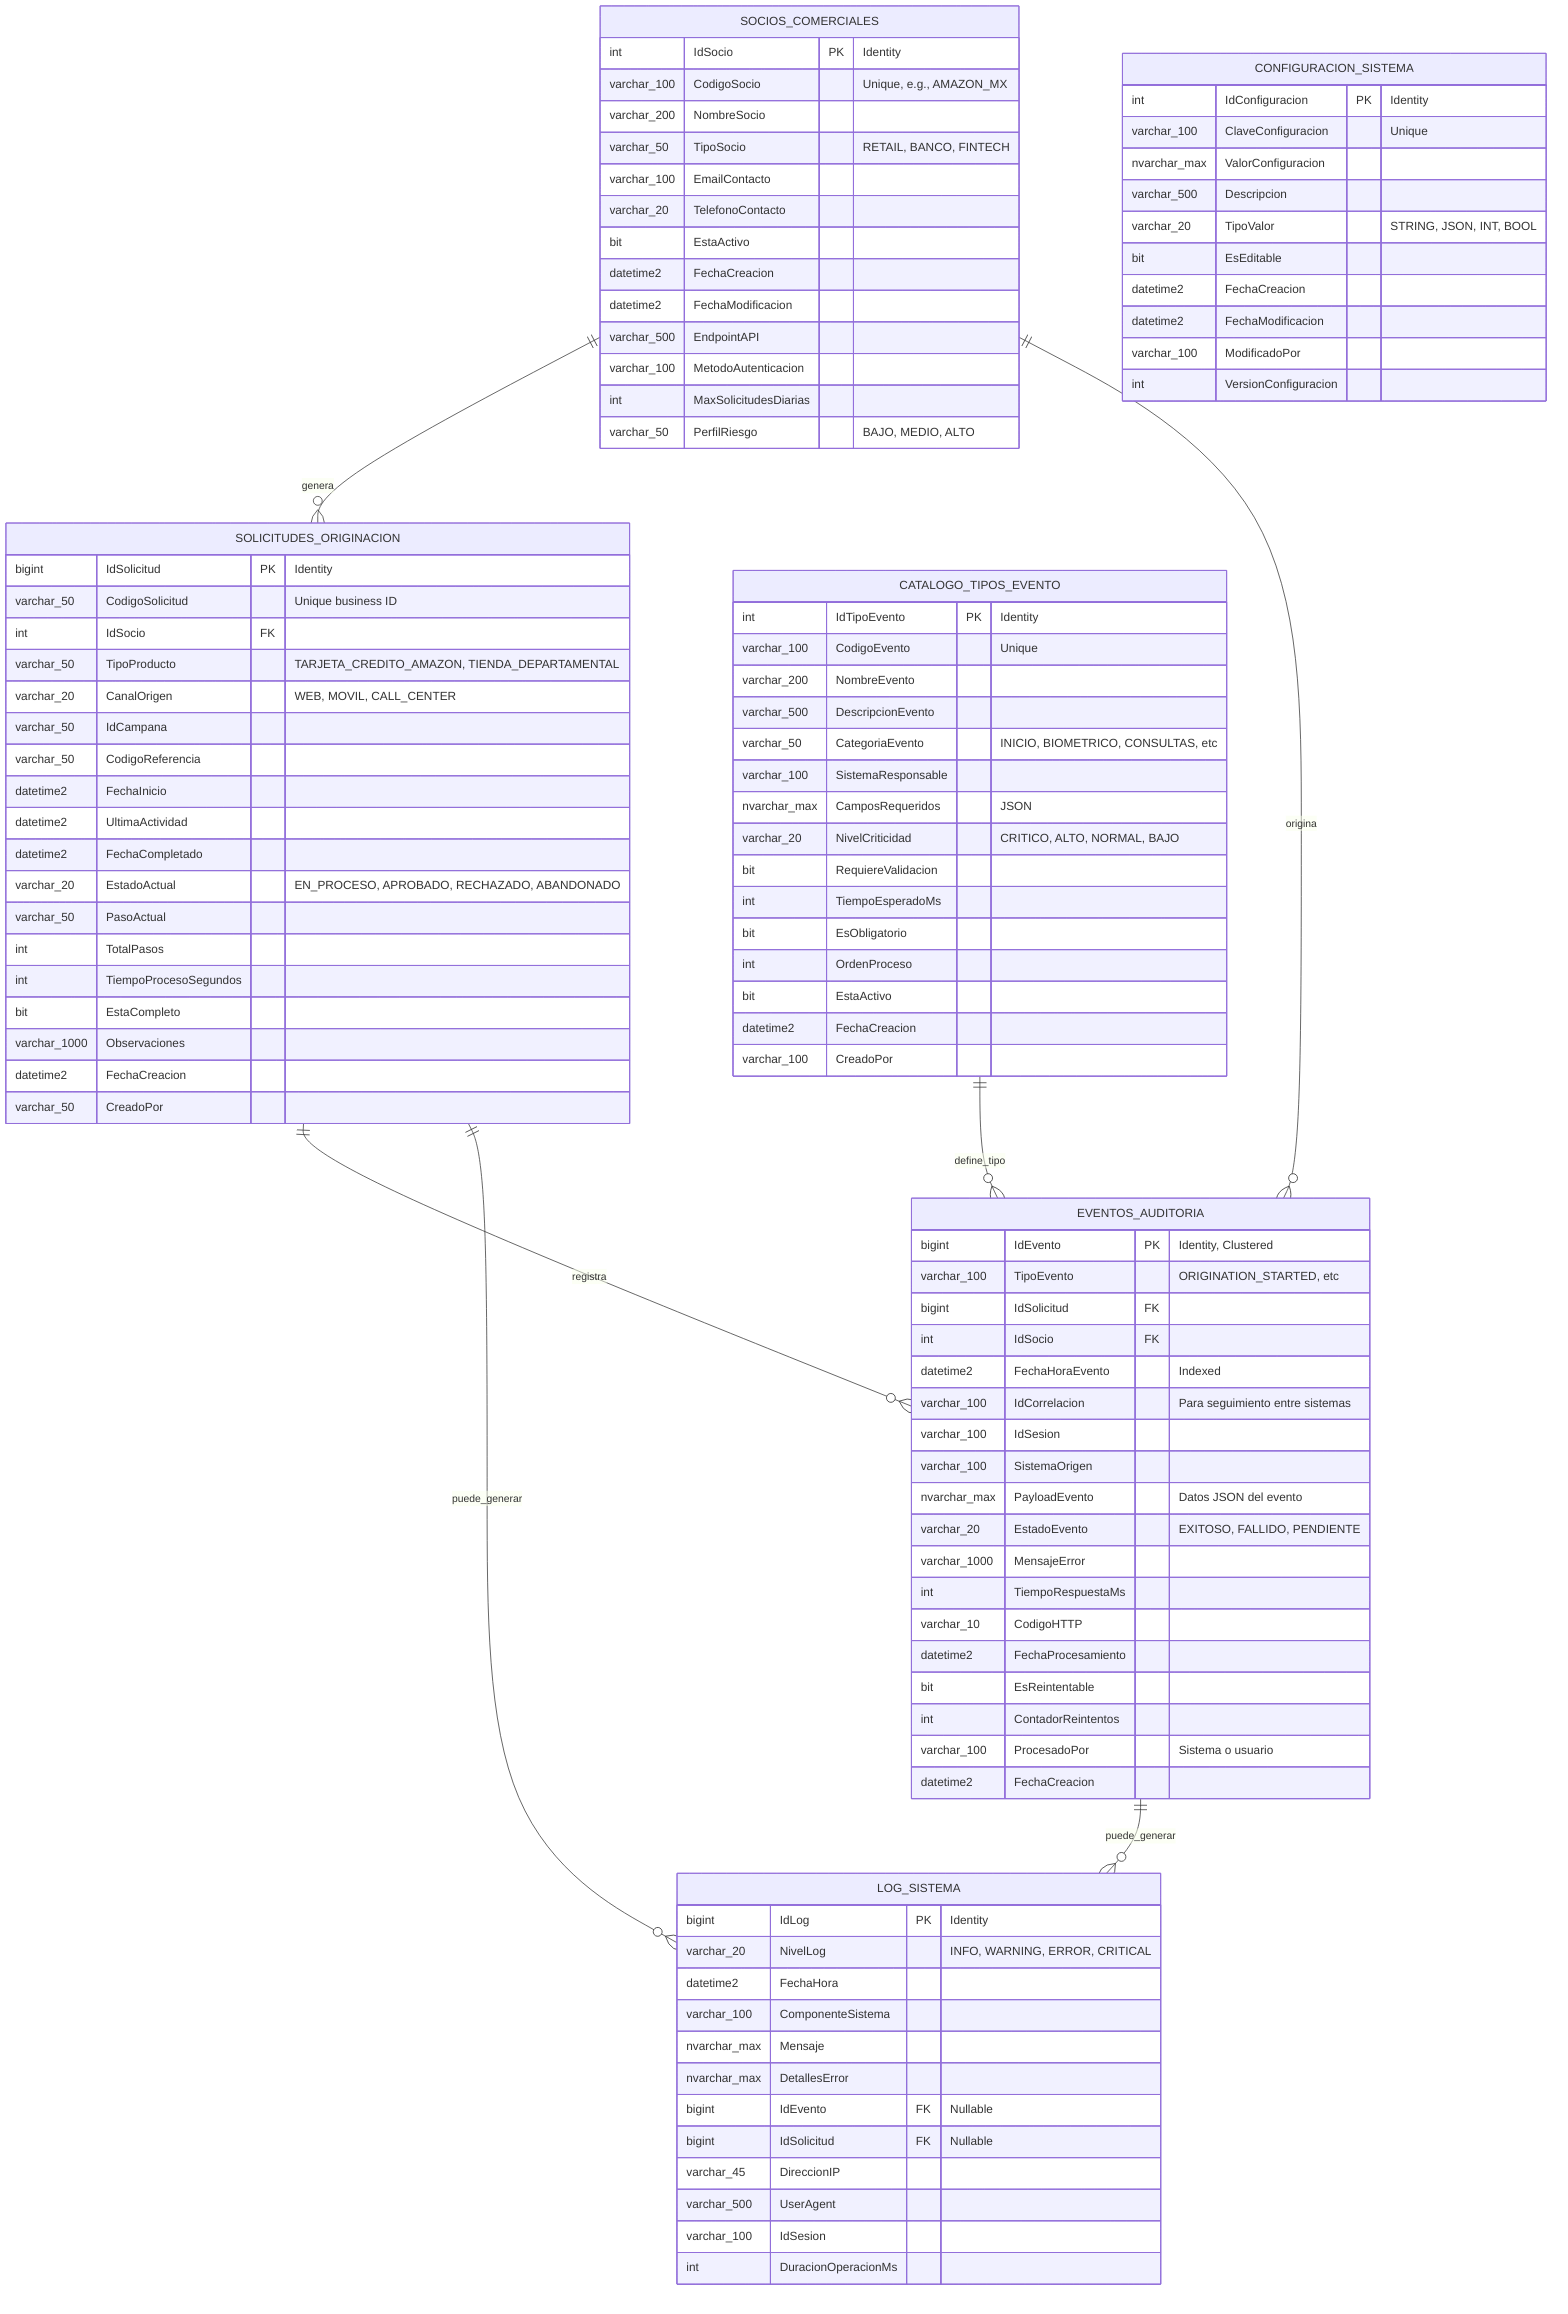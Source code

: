 erDiagram
    SOCIOS_COMERCIALES {
        int IdSocio PK "Identity"
        varchar_100 CodigoSocio "Unique, e.g., AMAZON_MX"
        varchar_200 NombreSocio
        varchar_50 TipoSocio "RETAIL, BANCO, FINTECH"
        varchar_100 EmailContacto
        varchar_20 TelefonoContacto
        bit EstaActivo
        datetime2 FechaCreacion
        datetime2 FechaModificacion
        varchar_500 EndpointAPI
        varchar_100 MetodoAutenticacion
        int MaxSolicitudesDiarias
        varchar_50 PerfilRiesgo "BAJO, MEDIO, ALTO"
    }
    
    SOLICITUDES_ORIGINACION {
        bigint IdSolicitud PK "Identity"
        varchar_50 CodigoSolicitud "Unique business ID"
        int IdSocio FK
        varchar_50 TipoProducto "TARJETA_CREDITO_AMAZON, TIENDA_DEPARTAMENTAL"
        varchar_20 CanalOrigen "WEB, MOVIL, CALL_CENTER"
        varchar_50 IdCampana
        varchar_50 CodigoReferencia
        datetime2 FechaInicio
        datetime2 UltimaActividad
        datetime2 FechaCompletado
        varchar_20 EstadoActual "EN_PROCESO, APROBADO, RECHAZADO, ABANDONADO"
        varchar_50 PasoActual
        int TotalPasos
        int TiempoProcesoSegundos
        bit EstaCompleto
        varchar_1000 Observaciones
        datetime2 FechaCreacion
        varchar_50 CreadoPor
    }
    
    EVENTOS_AUDITORIA {
        bigint IdEvento PK "Identity, Clustered"
        varchar_100 TipoEvento "ORIGINATION_STARTED, etc"
        bigint IdSolicitud FK
        int IdSocio FK
        datetime2 FechaHoraEvento "Indexed"
        varchar_100 IdCorrelacion "Para seguimiento entre sistemas"
        varchar_100 IdSesion
        varchar_100 SistemaOrigen
        nvarchar_max PayloadEvento "Datos JSON del evento"
        varchar_20 EstadoEvento "EXITOSO, FALLIDO, PENDIENTE"
        varchar_1000 MensajeError
        int TiempoRespuestaMs
        varchar_10 CodigoHTTP
        datetime2 FechaProcesamiento
        bit EsReintentable
        int ContadorReintentos
        varchar_100 ProcesadoPor "Sistema o usuario"
        datetime2 FechaCreacion
    }
    
    CATALOGO_TIPOS_EVENTO {
        int IdTipoEvento PK "Identity"
        varchar_100 CodigoEvento "Unique"
        varchar_200 NombreEvento
        varchar_500 DescripcionEvento
        varchar_50 CategoriaEvento "INICIO, BIOMETRICO, CONSULTAS, etc"
        varchar_100 SistemaResponsable
        nvarchar_max CamposRequeridos "JSON"
        varchar_20 NivelCriticidad "CRITICO, ALTO, NORMAL, BAJO"
        bit RequiereValidacion
        int TiempoEsperadoMs
        bit EsObligatorio
        int OrdenProceso
        bit EstaActivo
        datetime2 FechaCreacion
        varchar_100 CreadoPor
    }
    
    CONFIGURACION_SISTEMA {
        int IdConfiguracion PK "Identity"
        varchar_100 ClaveConfiguracion "Unique"
        nvarchar_max ValorConfiguracion
        varchar_500 Descripcion
        varchar_20 TipoValor "STRING, JSON, INT, BOOL"
        bit EsEditable
        datetime2 FechaCreacion
        datetime2 FechaModificacion
        varchar_100 ModificadoPor
        int VersionConfiguracion
    }
    
    LOG_SISTEMA {
        bigint IdLog PK "Identity"
        varchar_20 NivelLog "INFO, WARNING, ERROR, CRITICAL"
        datetime2 FechaHora
        varchar_100 ComponenteSistema
        nvarchar_max Mensaje
        nvarchar_max DetallesError
        bigint IdEvento FK "Nullable"
        bigint IdSolicitud FK "Nullable"
        varchar_45 DireccionIP
        varchar_500 UserAgent
        varchar_100 IdSesion
        int DuracionOperacionMs
    }
    
    %% Relaciones principales
    SOCIOS_COMERCIALES ||--o{ SOLICITUDES_ORIGINACION : "genera"
    SOLICITUDES_ORIGINACION ||--o{ EVENTOS_AUDITORIA : "registra"
    SOCIOS_COMERCIALES ||--o{ EVENTOS_AUDITORIA : "origina"
    CATALOGO_TIPOS_EVENTO ||--o{ EVENTOS_AUDITORIA : "define_tipo"
    EVENTOS_AUDITORIA ||--o{ LOG_SISTEMA : "puede_generar"
    SOLICITUDES_ORIGINACION ||--o{ LOG_SISTEMA : "puede_generar"